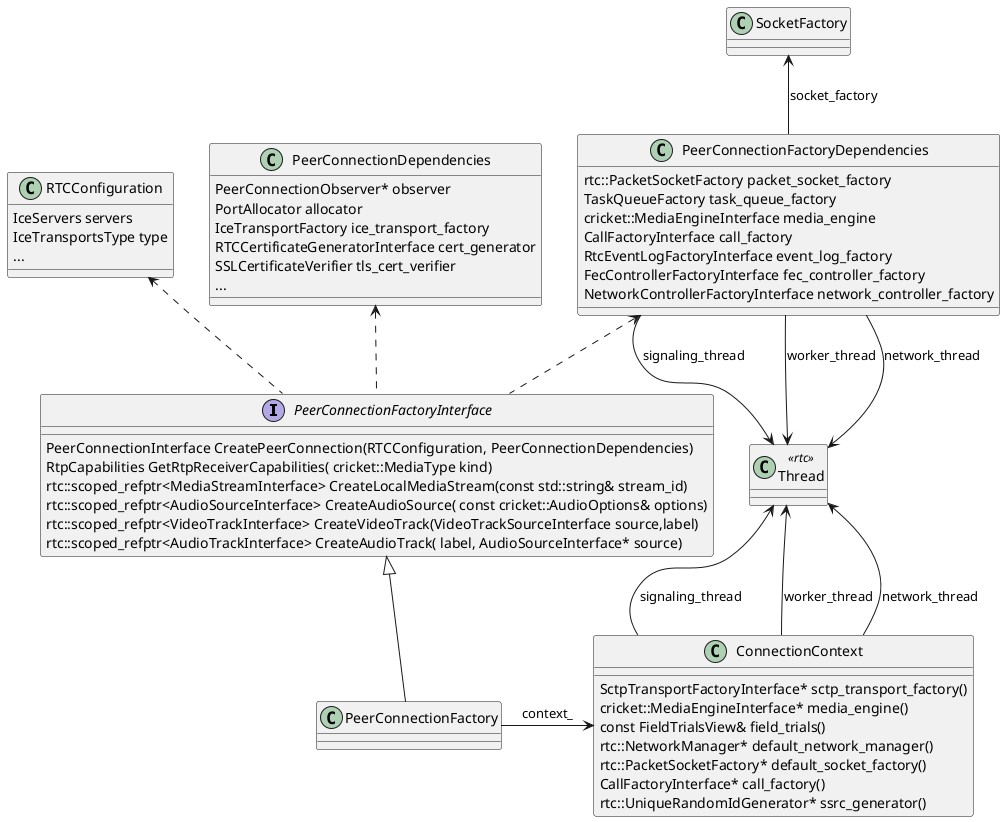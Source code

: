 @startuml PeerConnectionFactory

interface PeerConnectionFactoryInterface 
{
    {method} PeerConnectionInterface CreatePeerConnection(RTCConfiguration, PeerConnectionDependencies)
    {method} RtpCapabilities GetRtpReceiverCapabilities( cricket::MediaType kind)
    {method} rtc::scoped_refptr<MediaStreamInterface> CreateLocalMediaStream(const std::string& stream_id)
    {method} rtc::scoped_refptr<AudioSourceInterface> CreateAudioSource( const cricket::AudioOptions& options)
    {method} rtc::scoped_refptr<VideoTrackInterface> CreateVideoTrack(VideoTrackSourceInterface source,label)
    {method} rtc::scoped_refptr<AudioTrackInterface> CreateAudioTrack( label, AudioSourceInterface* source)
}

class RTCConfiguration
{
    IceServers servers
    IceTransportsType type
    ...
}

class PeerConnectionDependencies
{
    PeerConnectionObserver* observer
    PortAllocator allocator
    ' AsyncDnsResolverFactoryInterface async_dns_resolver_factory
    IceTransportFactory ice_transport_factory
    RTCCertificateGeneratorInterface cert_generator
    SSLCertificateVerifier tls_cert_verifier
    ...
}

class PeerConnectionFactoryDependencies
{
  rtc::PacketSocketFactory packet_socket_factory
  TaskQueueFactory task_queue_factory
  cricket::MediaEngineInterface media_engine
  CallFactoryInterface call_factory
  RtcEventLogFactoryInterface event_log_factory
  FecControllerFactoryInterface fec_controller_factory
'   NetworkStatePredictorFactoryInterface network_state_predictor_factory
  NetworkControllerFactoryInterface network_controller_factory
}

class Thread << rtc >>
{

}

class PeerConnectionFactory
{

}

class ConnectionContext
{
  SctpTransportFactoryInterface* sctp_transport_factory()
  cricket::MediaEngineInterface* media_engine()
'   rtc::Thread* signaling_thread()
'   rtc::Thread* worker_thread()
'   rtc::Thread* network_thread()
  const FieldTrialsView& field_trials()
  rtc::NetworkManager* default_network_manager()
  rtc::PacketSocketFactory* default_socket_factory() 
  CallFactoryInterface* call_factory()
  rtc::UniqueRandomIdGenerator* ssrc_generator()
}

PeerConnectionFactoryInterface <|-- PeerConnectionFactory

PeerConnectionFactory -> ConnectionContext : context_

PeerConnectionFactoryDependencies --> Thread : signaling_thread
PeerConnectionFactoryDependencies --> Thread : worker_thread
PeerConnectionFactoryDependencies --> Thread : network_thread
SocketFactory <-- PeerConnectionFactoryDependencies : socket_factory

PeerConnectionDependencies <.. PeerConnectionFactoryInterface
PeerConnectionFactoryDependencies <.. PeerConnectionFactoryInterface
RTCConfiguration <.. PeerConnectionFactoryInterface

Thread <-- ConnectionContext : signaling_thread
Thread <-- ConnectionContext : worker_thread
Thread <-- ConnectionContext : network_thread

@enduml